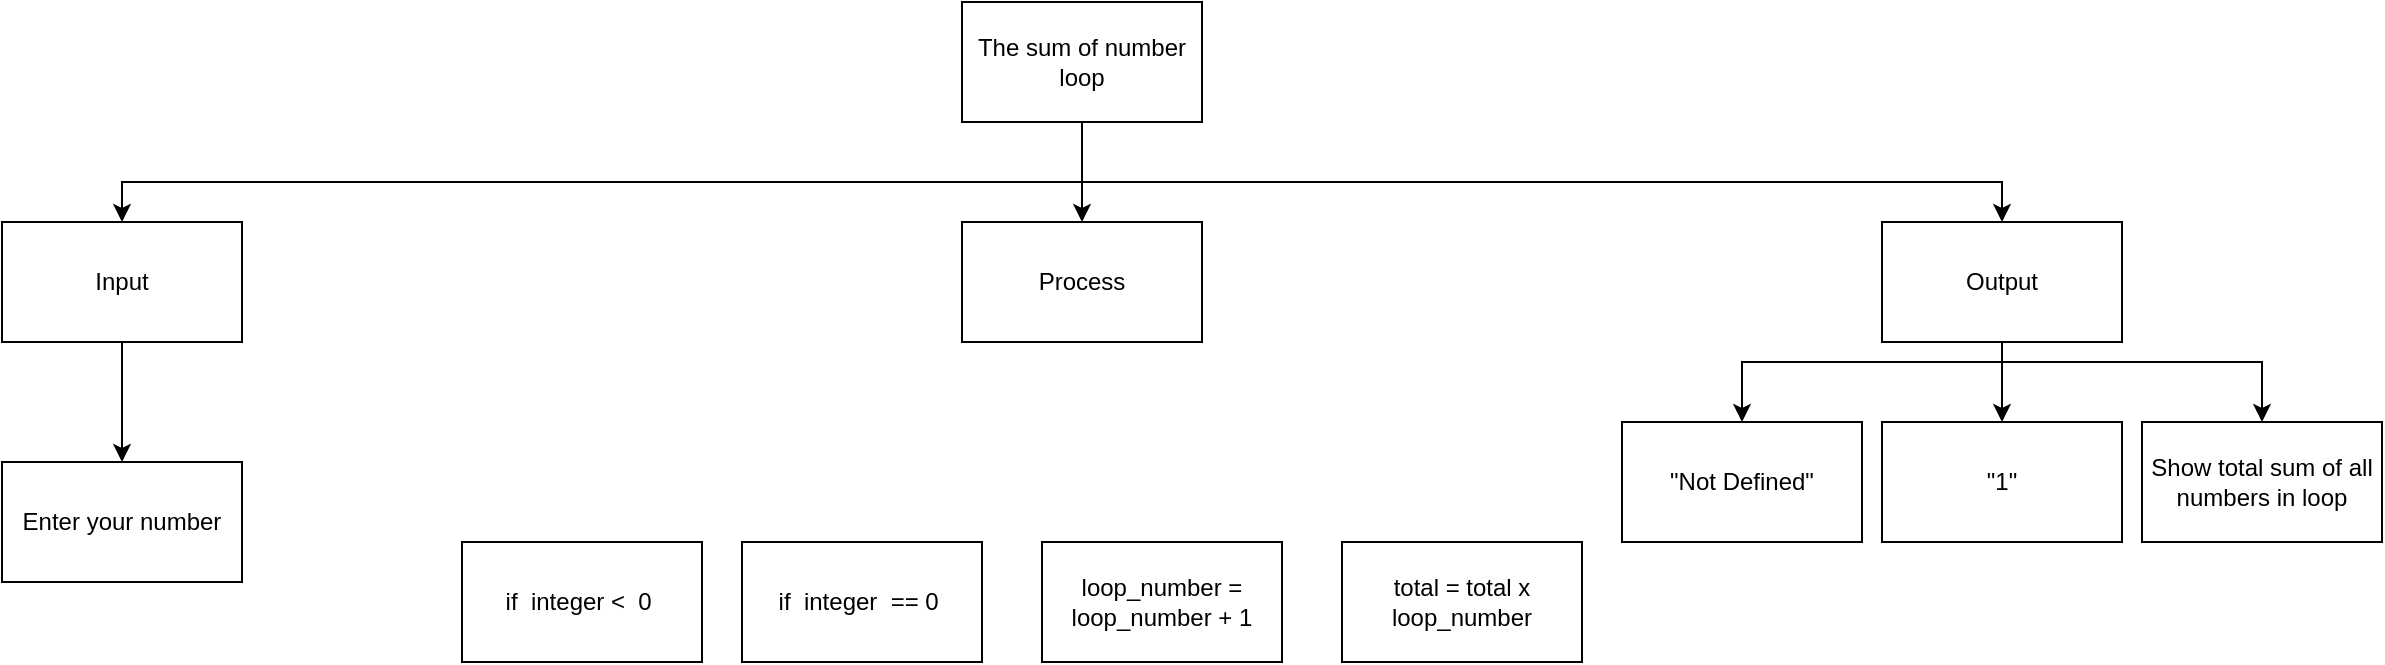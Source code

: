 <mxfile>
    <diagram id="Ek28gAYluiZjqxpAqC49" name="Page-1">
        <mxGraphModel dx="1526" dy="1829" grid="1" gridSize="10" guides="1" tooltips="1" connect="1" arrows="1" fold="1" page="1" pageScale="1" pageWidth="827" pageHeight="1169" math="0" shadow="0">
            <root>
                <mxCell id="0"/>
                <mxCell id="1" parent="0"/>
                <mxCell id="2" style="edgeStyle=none;html=1;entryX=0.5;entryY=0;entryDx=0;entryDy=0;rounded=0;" parent="1" source="5" target="8" edge="1">
                    <mxGeometry relative="1" as="geometry"/>
                </mxCell>
                <mxCell id="3" style="edgeStyle=none;rounded=0;html=1;entryX=0.5;entryY=0;entryDx=0;entryDy=0;" parent="1" target="6" edge="1">
                    <mxGeometry relative="1" as="geometry">
                        <mxPoint x="260" y="-390.0" as="sourcePoint"/>
                        <Array as="points">
                            <mxPoint x="-220" y="-390"/>
                        </Array>
                    </mxGeometry>
                </mxCell>
                <mxCell id="4" style="edgeStyle=none;rounded=0;html=1;entryX=0.5;entryY=0;entryDx=0;entryDy=0;" parent="1" target="10" edge="1">
                    <mxGeometry relative="1" as="geometry">
                        <mxPoint x="260" y="-390.0" as="sourcePoint"/>
                        <Array as="points">
                            <mxPoint x="480" y="-390"/>
                            <mxPoint x="720" y="-390"/>
                        </Array>
                    </mxGeometry>
                </mxCell>
                <mxCell id="5" value="The sum of number loop" style="rounded=0;whiteSpace=wrap;html=1;" parent="1" vertex="1">
                    <mxGeometry x="200" y="-480" width="120" height="60" as="geometry"/>
                </mxCell>
                <mxCell id="18" value="" style="edgeStyle=none;html=1;" parent="1" source="6" target="11" edge="1">
                    <mxGeometry relative="1" as="geometry"/>
                </mxCell>
                <mxCell id="6" value="Input" style="rounded=0;whiteSpace=wrap;html=1;" parent="1" vertex="1">
                    <mxGeometry x="-280" y="-370" width="120" height="60" as="geometry"/>
                </mxCell>
                <mxCell id="8" value="Process" style="rounded=0;whiteSpace=wrap;html=1;" parent="1" vertex="1">
                    <mxGeometry x="200" y="-370" width="120" height="60" as="geometry"/>
                </mxCell>
                <mxCell id="9" style="edgeStyle=none;rounded=0;html=1;" parent="1" target="14" edge="1">
                    <mxGeometry relative="1" as="geometry">
                        <mxPoint x="640" y="-300" as="sourcePoint"/>
                        <Array as="points">
                            <mxPoint x="850" y="-300"/>
                        </Array>
                    </mxGeometry>
                </mxCell>
                <mxCell id="26" style="edgeStyle=none;html=1;entryX=0.5;entryY=0;entryDx=0;entryDy=0;rounded=0;" parent="1" target="25" edge="1">
                    <mxGeometry relative="1" as="geometry">
                        <mxPoint x="660" y="-300" as="sourcePoint"/>
                        <Array as="points">
                            <mxPoint x="590" y="-300"/>
                        </Array>
                    </mxGeometry>
                </mxCell>
                <mxCell id="33" style="edgeStyle=none;html=1;entryX=0.5;entryY=0;entryDx=0;entryDy=0;" parent="1" source="10" target="31" edge="1">
                    <mxGeometry relative="1" as="geometry"/>
                </mxCell>
                <mxCell id="10" value="Output" style="rounded=0;whiteSpace=wrap;html=1;" parent="1" vertex="1">
                    <mxGeometry x="660" y="-370" width="120" height="60" as="geometry"/>
                </mxCell>
                <mxCell id="11" value="Enter your number" style="rounded=0;whiteSpace=wrap;html=1;" parent="1" vertex="1">
                    <mxGeometry x="-280" y="-250" width="120" height="60" as="geometry"/>
                </mxCell>
                <mxCell id="14" value="Show total sum of all numbers in loop" style="rounded=0;whiteSpace=wrap;html=1;" parent="1" vertex="1">
                    <mxGeometry x="790" y="-270" width="120" height="60" as="geometry"/>
                </mxCell>
                <mxCell id="19" value="total = total x loop_number" style="rounded=0;whiteSpace=wrap;html=1;" parent="1" vertex="1">
                    <mxGeometry x="390" y="-210" width="120" height="60" as="geometry"/>
                </mxCell>
                <mxCell id="20" value="loop_number = loop_number + 1" style="rounded=0;whiteSpace=wrap;html=1;" parent="1" vertex="1">
                    <mxGeometry x="240" y="-210" width="120" height="60" as="geometry"/>
                </mxCell>
                <mxCell id="24" value="if&amp;nbsp; integer &amp;lt;&amp;nbsp; 0&amp;nbsp;" style="rounded=0;whiteSpace=wrap;html=1;" parent="1" vertex="1">
                    <mxGeometry x="-50" y="-210" width="120" height="60" as="geometry"/>
                </mxCell>
                <mxCell id="25" value="&quot;Not Defined&quot;" style="rounded=0;whiteSpace=wrap;html=1;" parent="1" vertex="1">
                    <mxGeometry x="530" y="-270" width="120" height="60" as="geometry"/>
                </mxCell>
                <mxCell id="30" value="if&amp;nbsp; integer&amp;nbsp; == 0&amp;nbsp;" style="rounded=0;whiteSpace=wrap;html=1;" parent="1" vertex="1">
                    <mxGeometry x="90" y="-210" width="120" height="60" as="geometry"/>
                </mxCell>
                <mxCell id="31" value="&quot;1&quot;" style="rounded=0;whiteSpace=wrap;html=1;" parent="1" vertex="1">
                    <mxGeometry x="660" y="-270" width="120" height="60" as="geometry"/>
                </mxCell>
            </root>
        </mxGraphModel>
    </diagram>
</mxfile>
